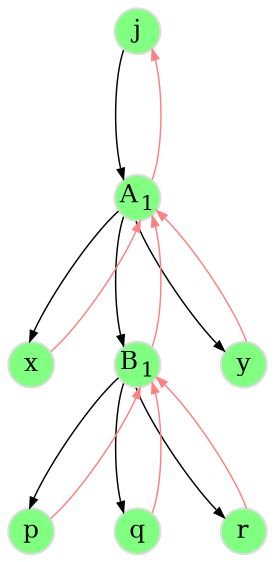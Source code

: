 digraph d {
	graph [
		rankdir="TB"
		bgcolor="white"
		color="white"
		nodesep="0.4"
		ranksep="0.8"
	];

	node [
		fontsize="12"
		style="solid"
		width="0.3"
		height="0.3"
		fixedsize="true"
		penwidth="1.0"
		color="#DDDDDD"
	];

	edge [
		penwidth="0.7"
		color="#000000"
		arrowsize="0.5"
	];


	j  [ label=<j>             style="filled" fillcolor="#80ff80" ];
	a1 [ label=<A<SUB>1</SUB>> style="filled" fillcolor="#80ff80" ];
	x  [ label=<x>             style="filled" fillcolor="#80ff80" ];
	b1 [ label=<B<SUB>1</SUB>> style="filled" fillcolor="#80ff80" ];
	y  [ label=<y>             style="filled" fillcolor="#80ff80" ];
	p  [ label=<p>             style="filled" fillcolor="#80ff80" ];
	q  [ label=<q>             style="filled" fillcolor="#80ff80" ];
	r  [ label=<r>             style="filled" fillcolor="#80ff80" ];

	j  -> a1;
	a1 -> j   [ color="#ff8080" ];
	a1 -> x;
	x  -> a1  [ color="#ff8080" ];
	a1 -> b1;
	b1 -> a1  [ color="#ff8080" ];
	a1 -> y;
	y  -> a1  [ color="#ff8080" ];
	b1 -> p;
	p  -> b1  [ color="#ff8080" ];
	b1 -> q;
	q  -> b1  [ color="#ff8080" ];
	b1 -> r;
	r  -> b1  [ color="#ff8080" ];
}

